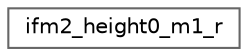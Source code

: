 digraph "Graphical Class Hierarchy"
{
 // LATEX_PDF_SIZE
  bgcolor="transparent";
  edge [fontname=Helvetica,fontsize=10,labelfontname=Helvetica,labelfontsize=10];
  node [fontname=Helvetica,fontsize=10,shape=box,height=0.2,width=0.4];
  rankdir="LR";
  Node0 [id="Node000000",label="ifm2_height0_m1_r",height=0.2,width=0.4,color="grey40", fillcolor="white", style="filled",URL="$structifm2__height0__m1__r.html",tooltip=" "];
}
